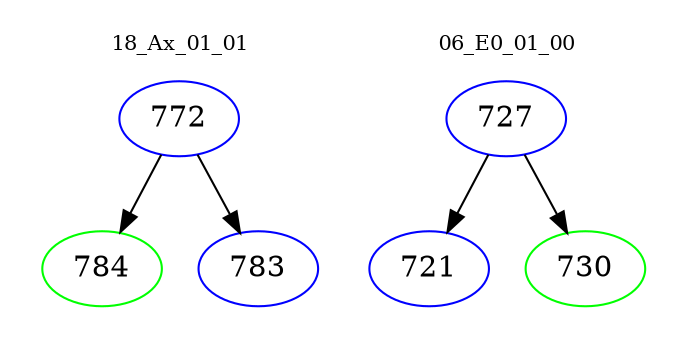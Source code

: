 digraph{
subgraph cluster_0 {
color = white
label = "18_Ax_01_01";
fontsize=10;
T0_772 [label="772", color="blue"]
T0_772 -> T0_784 [color="black"]
T0_784 [label="784", color="green"]
T0_772 -> T0_783 [color="black"]
T0_783 [label="783", color="blue"]
}
subgraph cluster_1 {
color = white
label = "06_E0_01_00";
fontsize=10;
T1_727 [label="727", color="blue"]
T1_727 -> T1_721 [color="black"]
T1_721 [label="721", color="blue"]
T1_727 -> T1_730 [color="black"]
T1_730 [label="730", color="green"]
}
}
